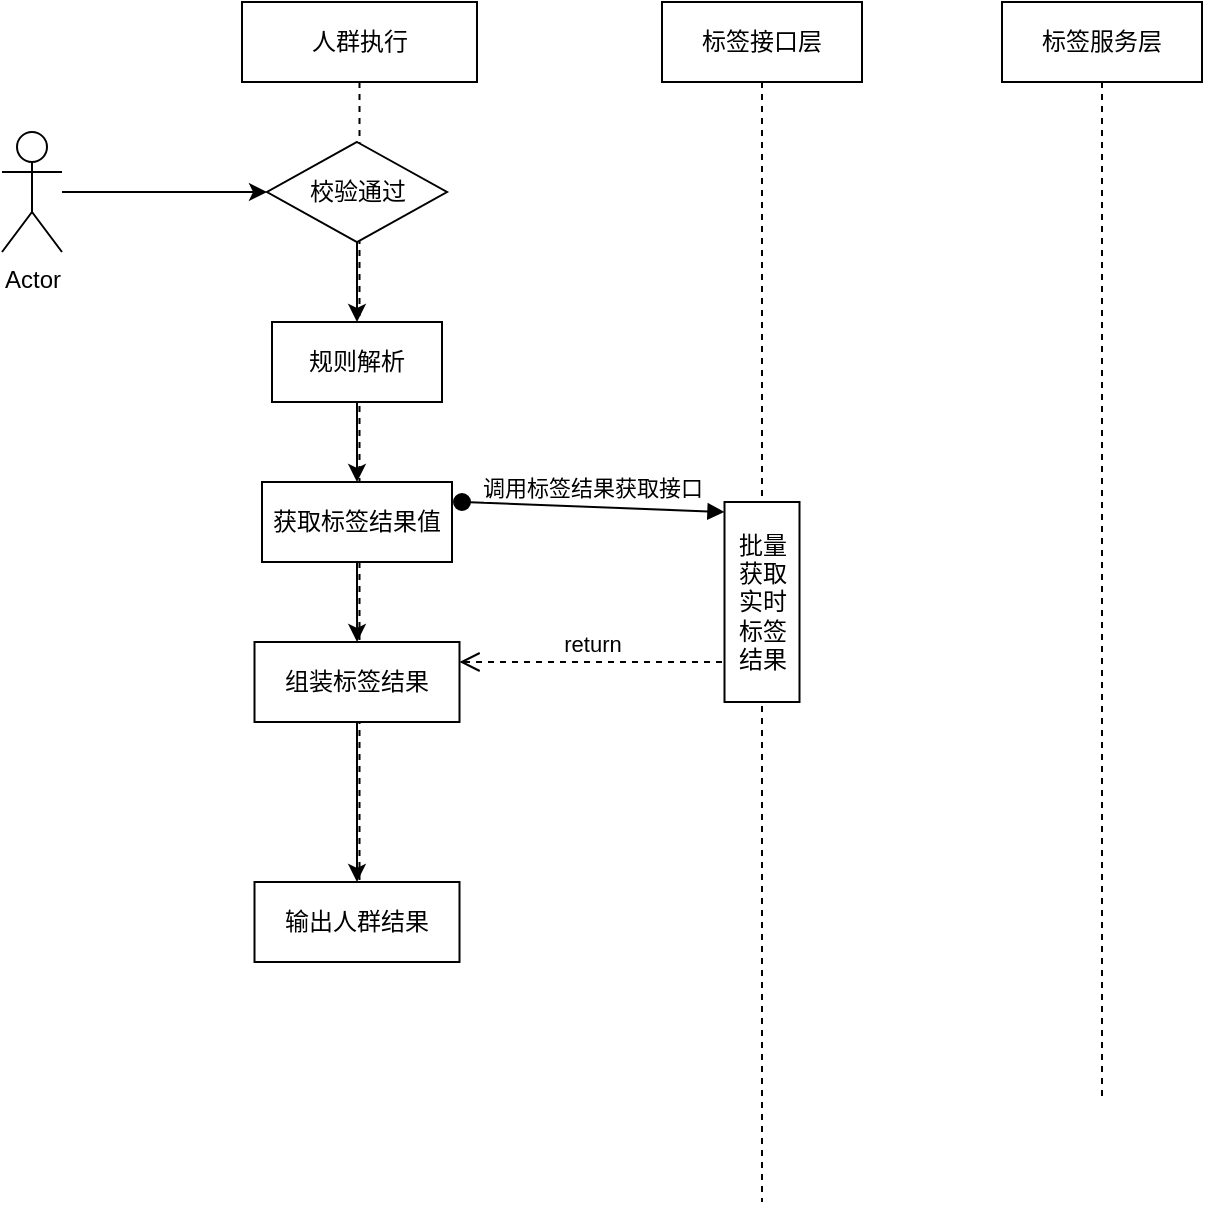 <mxfile version="28.2.5">
  <diagram name="第 1 页" id="YtEtaBPnAqlrEqAmn6-p">
    <mxGraphModel dx="1018" dy="655" grid="1" gridSize="10" guides="1" tooltips="1" connect="1" arrows="1" fold="1" page="1" pageScale="1" pageWidth="827" pageHeight="1169" math="0" shadow="0">
      <root>
        <mxCell id="0" />
        <mxCell id="1" parent="0" />
        <mxCell id="FtnBUCDx0wFN6M4704JU-12" value="" style="edgeStyle=orthogonalEdgeStyle;rounded=0;orthogonalLoop=1;jettySize=auto;html=1;" edge="1" parent="1" source="FtnBUCDx0wFN6M4704JU-1" target="FtnBUCDx0wFN6M4704JU-11">
          <mxGeometry relative="1" as="geometry" />
        </mxCell>
        <mxCell id="FtnBUCDx0wFN6M4704JU-1" value="Actor" style="shape=umlActor;verticalLabelPosition=bottom;verticalAlign=top;html=1;outlineConnect=0;" vertex="1" parent="1">
          <mxGeometry x="60" y="135" width="30" height="60" as="geometry" />
        </mxCell>
        <mxCell id="FtnBUCDx0wFN6M4704JU-7" value="人群执行" style="shape=umlLifeline;whiteSpace=wrap;html=1;container=1;dropTarget=0;collapsible=0;recursiveResize=0;outlineConnect=0;portConstraint=eastwest;newEdgeStyle={&quot;curved&quot;:0,&quot;rounded&quot;:0};points=[[0,0,0,0,5],[0,1,0,0,-5],[1,0,0,0,5],[1,1,0,0,-5]];perimeter=rectanglePerimeter;targetShapes=umlLifeline;participant=label;" vertex="1" parent="1">
          <mxGeometry x="180" y="70" width="117.5" height="480" as="geometry" />
        </mxCell>
        <mxCell id="FtnBUCDx0wFN6M4704JU-25" value="" style="edgeStyle=orthogonalEdgeStyle;rounded=0;orthogonalLoop=1;jettySize=auto;html=1;" edge="1" parent="FtnBUCDx0wFN6M4704JU-7" source="FtnBUCDx0wFN6M4704JU-22" target="FtnBUCDx0wFN6M4704JU-24">
          <mxGeometry relative="1" as="geometry" />
        </mxCell>
        <mxCell id="FtnBUCDx0wFN6M4704JU-22" value="规则解析" style="whiteSpace=wrap;html=1;" vertex="1" parent="FtnBUCDx0wFN6M4704JU-7">
          <mxGeometry x="15" y="160" width="85" height="40" as="geometry" />
        </mxCell>
        <mxCell id="FtnBUCDx0wFN6M4704JU-33" value="" style="edgeStyle=orthogonalEdgeStyle;rounded=0;orthogonalLoop=1;jettySize=auto;html=1;" edge="1" parent="FtnBUCDx0wFN6M4704JU-7" source="FtnBUCDx0wFN6M4704JU-24" target="FtnBUCDx0wFN6M4704JU-32">
          <mxGeometry relative="1" as="geometry" />
        </mxCell>
        <mxCell id="FtnBUCDx0wFN6M4704JU-24" value="获取标签结果值" style="whiteSpace=wrap;html=1;" vertex="1" parent="FtnBUCDx0wFN6M4704JU-7">
          <mxGeometry x="10" y="240" width="95" height="40" as="geometry" />
        </mxCell>
        <mxCell id="FtnBUCDx0wFN6M4704JU-35" value="" style="edgeStyle=orthogonalEdgeStyle;rounded=0;orthogonalLoop=1;jettySize=auto;html=1;" edge="1" parent="FtnBUCDx0wFN6M4704JU-7" source="FtnBUCDx0wFN6M4704JU-32" target="FtnBUCDx0wFN6M4704JU-34">
          <mxGeometry relative="1" as="geometry" />
        </mxCell>
        <mxCell id="FtnBUCDx0wFN6M4704JU-32" value="组装标签结果" style="whiteSpace=wrap;html=1;" vertex="1" parent="FtnBUCDx0wFN6M4704JU-7">
          <mxGeometry x="6.25" y="320" width="102.5" height="40" as="geometry" />
        </mxCell>
        <mxCell id="FtnBUCDx0wFN6M4704JU-34" value="输出人群结果" style="whiteSpace=wrap;html=1;" vertex="1" parent="FtnBUCDx0wFN6M4704JU-7">
          <mxGeometry x="6.25" y="440" width="102.5" height="40" as="geometry" />
        </mxCell>
        <mxCell id="FtnBUCDx0wFN6M4704JU-23" value="" style="edgeStyle=orthogonalEdgeStyle;rounded=0;orthogonalLoop=1;jettySize=auto;html=1;" edge="1" parent="1" source="FtnBUCDx0wFN6M4704JU-11" target="FtnBUCDx0wFN6M4704JU-22">
          <mxGeometry relative="1" as="geometry" />
        </mxCell>
        <mxCell id="FtnBUCDx0wFN6M4704JU-11" value="校验通过" style="rhombus;whiteSpace=wrap;html=1;" vertex="1" parent="1">
          <mxGeometry x="192.5" y="140" width="90" height="50" as="geometry" />
        </mxCell>
        <mxCell id="FtnBUCDx0wFN6M4704JU-26" value="标签接口层" style="shape=umlLifeline;perimeter=lifelinePerimeter;whiteSpace=wrap;html=1;container=1;dropTarget=0;collapsible=0;recursiveResize=0;outlineConnect=0;portConstraint=eastwest;newEdgeStyle={&quot;curved&quot;:0,&quot;rounded&quot;:0};" vertex="1" parent="1">
          <mxGeometry x="390" y="70" width="100" height="600" as="geometry" />
        </mxCell>
        <mxCell id="FtnBUCDx0wFN6M4704JU-27" value="批量&lt;div&gt;获取&lt;/div&gt;&lt;div&gt;实时&lt;/div&gt;&lt;div&gt;标签&lt;/div&gt;&lt;div&gt;结果&lt;/div&gt;" style="html=1;points=[[0,0,0,0,5],[0,1,0,0,-5],[1,0,0,0,5],[1,1,0,0,-5]];perimeter=orthogonalPerimeter;outlineConnect=0;targetShapes=umlLifeline;portConstraint=eastwest;newEdgeStyle={&quot;curved&quot;:0,&quot;rounded&quot;:0};" vertex="1" parent="FtnBUCDx0wFN6M4704JU-26">
          <mxGeometry x="31.25" y="250" width="37.5" height="100" as="geometry" />
        </mxCell>
        <mxCell id="FtnBUCDx0wFN6M4704JU-28" value="调用标签结果获取接口" style="html=1;verticalAlign=bottom;startArrow=oval;endArrow=block;startSize=8;curved=0;rounded=0;entryX=0;entryY=0;entryDx=0;entryDy=5;" edge="1" target="FtnBUCDx0wFN6M4704JU-27" parent="1">
          <mxGeometry relative="1" as="geometry">
            <mxPoint x="290" y="320" as="sourcePoint" />
          </mxGeometry>
        </mxCell>
        <mxCell id="FtnBUCDx0wFN6M4704JU-30" value="标签服务层" style="shape=umlLifeline;perimeter=lifelinePerimeter;whiteSpace=wrap;html=1;container=1;dropTarget=0;collapsible=0;recursiveResize=0;outlineConnect=0;portConstraint=eastwest;newEdgeStyle={&quot;curved&quot;:0,&quot;rounded&quot;:0};" vertex="1" parent="1">
          <mxGeometry x="560" y="70" width="100" height="550" as="geometry" />
        </mxCell>
        <mxCell id="FtnBUCDx0wFN6M4704JU-31" value="return" style="html=1;verticalAlign=bottom;endArrow=open;dashed=1;endSize=8;curved=0;rounded=0;entryX=1;entryY=0.25;entryDx=0;entryDy=0;" edge="1" parent="1" target="FtnBUCDx0wFN6M4704JU-32">
          <mxGeometry relative="1" as="geometry">
            <mxPoint x="420" y="400" as="sourcePoint" />
            <mxPoint x="340" y="400" as="targetPoint" />
          </mxGeometry>
        </mxCell>
      </root>
    </mxGraphModel>
  </diagram>
</mxfile>
